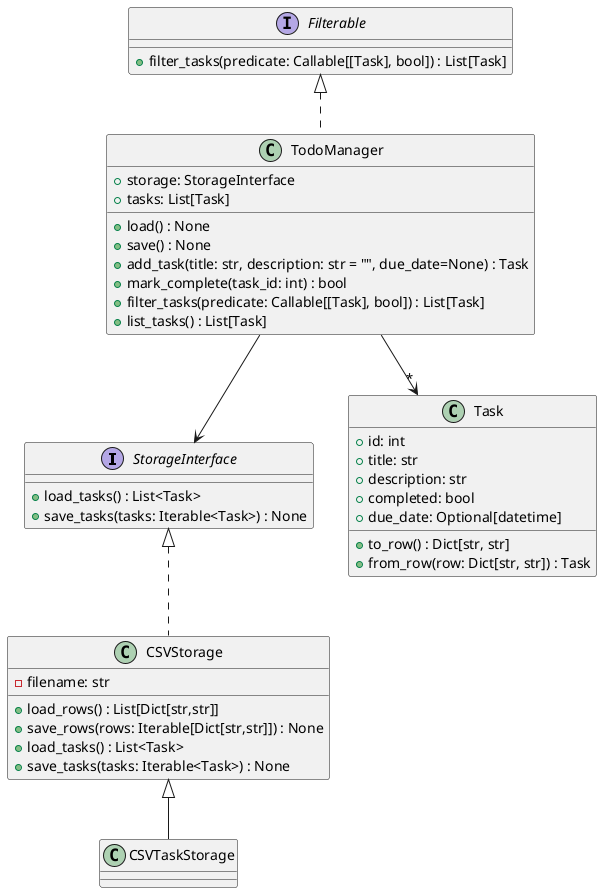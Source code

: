 @startuml
interface StorageInterface {
    +load_tasks() : List<Task>
    +save_tasks(tasks: Iterable<Task>) : None
}

class CSVStorage {
    -filename: str
    +load_rows() : List[Dict[str,str]]
    +save_rows(rows: Iterable[Dict[str,str]]) : None
    +load_tasks() : List<Task>
    +save_tasks(tasks: Iterable<Task>) : None
}

class CSVTaskStorage {
}

StorageInterface <|.. CSVStorage
CSVStorage <|-- CSVTaskStorage

interface Filterable {
    +filter_tasks(predicate: Callable[[Task], bool]) : List[Task]
}

class TodoManager {
    +storage: StorageInterface
    +tasks: List[Task]
    +load() : None
    +save() : None
    +add_task(title: str, description: str = "", due_date=None) : Task
    +mark_complete(task_id: int) : bool
    +filter_tasks(predicate: Callable[[Task], bool]) : List[Task]
    +list_tasks() : List[Task]
}

Filterable <|.. TodoManager
TodoManager --> StorageInterface
TodoManager --> "*" Task

class Task {
    +id: int
    +title: str
    +description: str
    +completed: bool
    +due_date: Optional[datetime]
    +to_row() : Dict[str, str]
    +from_row(row: Dict[str, str]) : Task
}
@enduml
